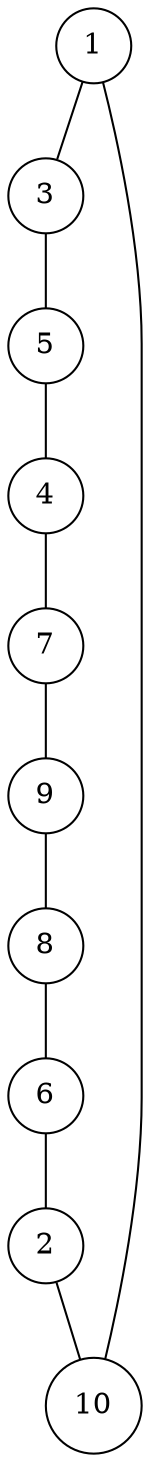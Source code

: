 graph random530870 {
	node [shape=circle fillcolor=white]
	1 [ pos = "5.000000,0.929214!"]
	2 [ pos = "3.979692,1.819062!"]
	3 [ pos = "0.818367,0.703661!"]
	4 [ pos = "0.389645,4.109858!"]
	5 [ pos = "0.335325,2.893611!"]
	6 [ pos = "4.019705,3.219015!"]
	7 [ pos = "0.957975,4.895113!"]
	8 [ pos = "4.266228,3.729059!"]
	9 [ pos = "1.996113,4.512368!"]
	10 [ pos = "4.374939,1.795939!"]

	1 -- 3
	2 -- 10
	3 -- 5
	4 -- 7
	5 -- 4
	6 -- 2
	7 -- 9
	8 -- 6
	9 -- 8
	10 -- 1
}